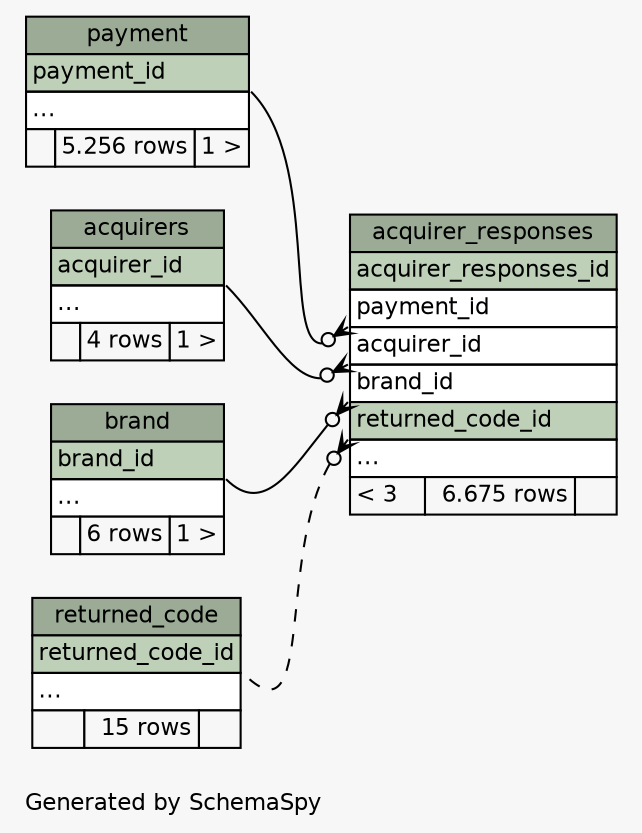 // dot null on Windows 10 10.0
// SchemaSpy rev 590
digraph "compactImpliedRelationshipsDiagram" {
  graph [
    rankdir="RL"
    bgcolor="#f7f7f7"
    label="\nGenerated by SchemaSpy"
    labeljust="l"
    nodesep="0.18"
    ranksep="0.46"
    fontname="Helvetica"
    fontsize="11"
  ];
  node [
    fontname="Helvetica"
    fontsize="11"
    shape="plaintext"
  ];
  edge [
    arrowsize="0.8"
  ];
  "acquirer_responses" [
    label=<
    <TABLE BORDER="0" CELLBORDER="1" CELLSPACING="0" BGCOLOR="#ffffff">
      <TR><TD COLSPAN="3" BGCOLOR="#9bab96" ALIGN="CENTER">acquirer_responses</TD></TR>
      <TR><TD PORT="acquirer_responses_id" COLSPAN="3" BGCOLOR="#bed1b8" ALIGN="LEFT">acquirer_responses_id</TD></TR>
      <TR><TD PORT="payment_id" COLSPAN="3" ALIGN="LEFT">payment_id</TD></TR>
      <TR><TD PORT="acquirer_id" COLSPAN="3" ALIGN="LEFT">acquirer_id</TD></TR>
      <TR><TD PORT="brand_id" COLSPAN="3" ALIGN="LEFT">brand_id</TD></TR>
      <TR><TD PORT="returned_code_id" COLSPAN="3" BGCOLOR="#bed1b8" ALIGN="LEFT">returned_code_id</TD></TR>
      <TR><TD PORT="elipses" COLSPAN="3" ALIGN="LEFT">...</TD></TR>
      <TR><TD ALIGN="LEFT" BGCOLOR="#f7f7f7">&lt; 3</TD><TD ALIGN="RIGHT" BGCOLOR="#f7f7f7">6.675 rows</TD><TD ALIGN="RIGHT" BGCOLOR="#f7f7f7">  </TD></TR>
    </TABLE>>
    URL="tables/acquirer_responses.html"
    tooltip="acquirer_responses"
  ];
  "acquirers" [
    label=<
    <TABLE BORDER="0" CELLBORDER="1" CELLSPACING="0" BGCOLOR="#ffffff">
      <TR><TD COLSPAN="3" BGCOLOR="#9bab96" ALIGN="CENTER">acquirers</TD></TR>
      <TR><TD PORT="acquirer_id" COLSPAN="3" BGCOLOR="#bed1b8" ALIGN="LEFT">acquirer_id</TD></TR>
      <TR><TD PORT="elipses" COLSPAN="3" ALIGN="LEFT">...</TD></TR>
      <TR><TD ALIGN="LEFT" BGCOLOR="#f7f7f7">  </TD><TD ALIGN="RIGHT" BGCOLOR="#f7f7f7">4 rows</TD><TD ALIGN="RIGHT" BGCOLOR="#f7f7f7">1 &gt;</TD></TR>
    </TABLE>>
    URL="tables/acquirers.html"
    tooltip="acquirers"
  ];
  "brand" [
    label=<
    <TABLE BORDER="0" CELLBORDER="1" CELLSPACING="0" BGCOLOR="#ffffff">
      <TR><TD COLSPAN="3" BGCOLOR="#9bab96" ALIGN="CENTER">brand</TD></TR>
      <TR><TD PORT="brand_id" COLSPAN="3" BGCOLOR="#bed1b8" ALIGN="LEFT">brand_id</TD></TR>
      <TR><TD PORT="elipses" COLSPAN="3" ALIGN="LEFT">...</TD></TR>
      <TR><TD ALIGN="LEFT" BGCOLOR="#f7f7f7">  </TD><TD ALIGN="RIGHT" BGCOLOR="#f7f7f7">6 rows</TD><TD ALIGN="RIGHT" BGCOLOR="#f7f7f7">1 &gt;</TD></TR>
    </TABLE>>
    URL="tables/brand.html"
    tooltip="brand"
  ];
  "payment" [
    label=<
    <TABLE BORDER="0" CELLBORDER="1" CELLSPACING="0" BGCOLOR="#ffffff">
      <TR><TD COLSPAN="3" BGCOLOR="#9bab96" ALIGN="CENTER">payment</TD></TR>
      <TR><TD PORT="payment_id" COLSPAN="3" BGCOLOR="#bed1b8" ALIGN="LEFT">payment_id</TD></TR>
      <TR><TD PORT="elipses" COLSPAN="3" ALIGN="LEFT">...</TD></TR>
      <TR><TD ALIGN="LEFT" BGCOLOR="#f7f7f7">  </TD><TD ALIGN="RIGHT" BGCOLOR="#f7f7f7">5.256 rows</TD><TD ALIGN="RIGHT" BGCOLOR="#f7f7f7">1 &gt;</TD></TR>
    </TABLE>>
    URL="tables/payment.html"
    tooltip="payment"
  ];
  "returned_code" [
    label=<
    <TABLE BORDER="0" CELLBORDER="1" CELLSPACING="0" BGCOLOR="#ffffff">
      <TR><TD COLSPAN="3" BGCOLOR="#9bab96" ALIGN="CENTER">returned_code</TD></TR>
      <TR><TD PORT="returned_code_id" COLSPAN="3" BGCOLOR="#bed1b8" ALIGN="LEFT">returned_code_id</TD></TR>
      <TR><TD PORT="elipses" COLSPAN="3" ALIGN="LEFT">...</TD></TR>
      <TR><TD ALIGN="LEFT" BGCOLOR="#f7f7f7">  </TD><TD ALIGN="RIGHT" BGCOLOR="#f7f7f7">15 rows</TD><TD ALIGN="RIGHT" BGCOLOR="#f7f7f7">  </TD></TR>
    </TABLE>>
    URL="tables/returned_code.html"
    tooltip="returned_code"
  ];
  "acquirer_responses":"acquirer_id":sw -> "acquirers":"acquirer_id":se [arrowhead=none dir=back arrowtail=crowodot];
  "acquirer_responses":"brand_id":sw -> "brand":"brand_id":se [arrowhead=none dir=back arrowtail=crowodot];
  "acquirer_responses":"payment_id":sw -> "payment":"payment_id":se [arrowhead=none dir=back arrowtail=crowodot];
  "acquirer_responses":"returned_code_id":sw -> "returned_code":"returned_code_id":se [arrowhead=none dir=back arrowtail=crowodot style=dashed];
}
